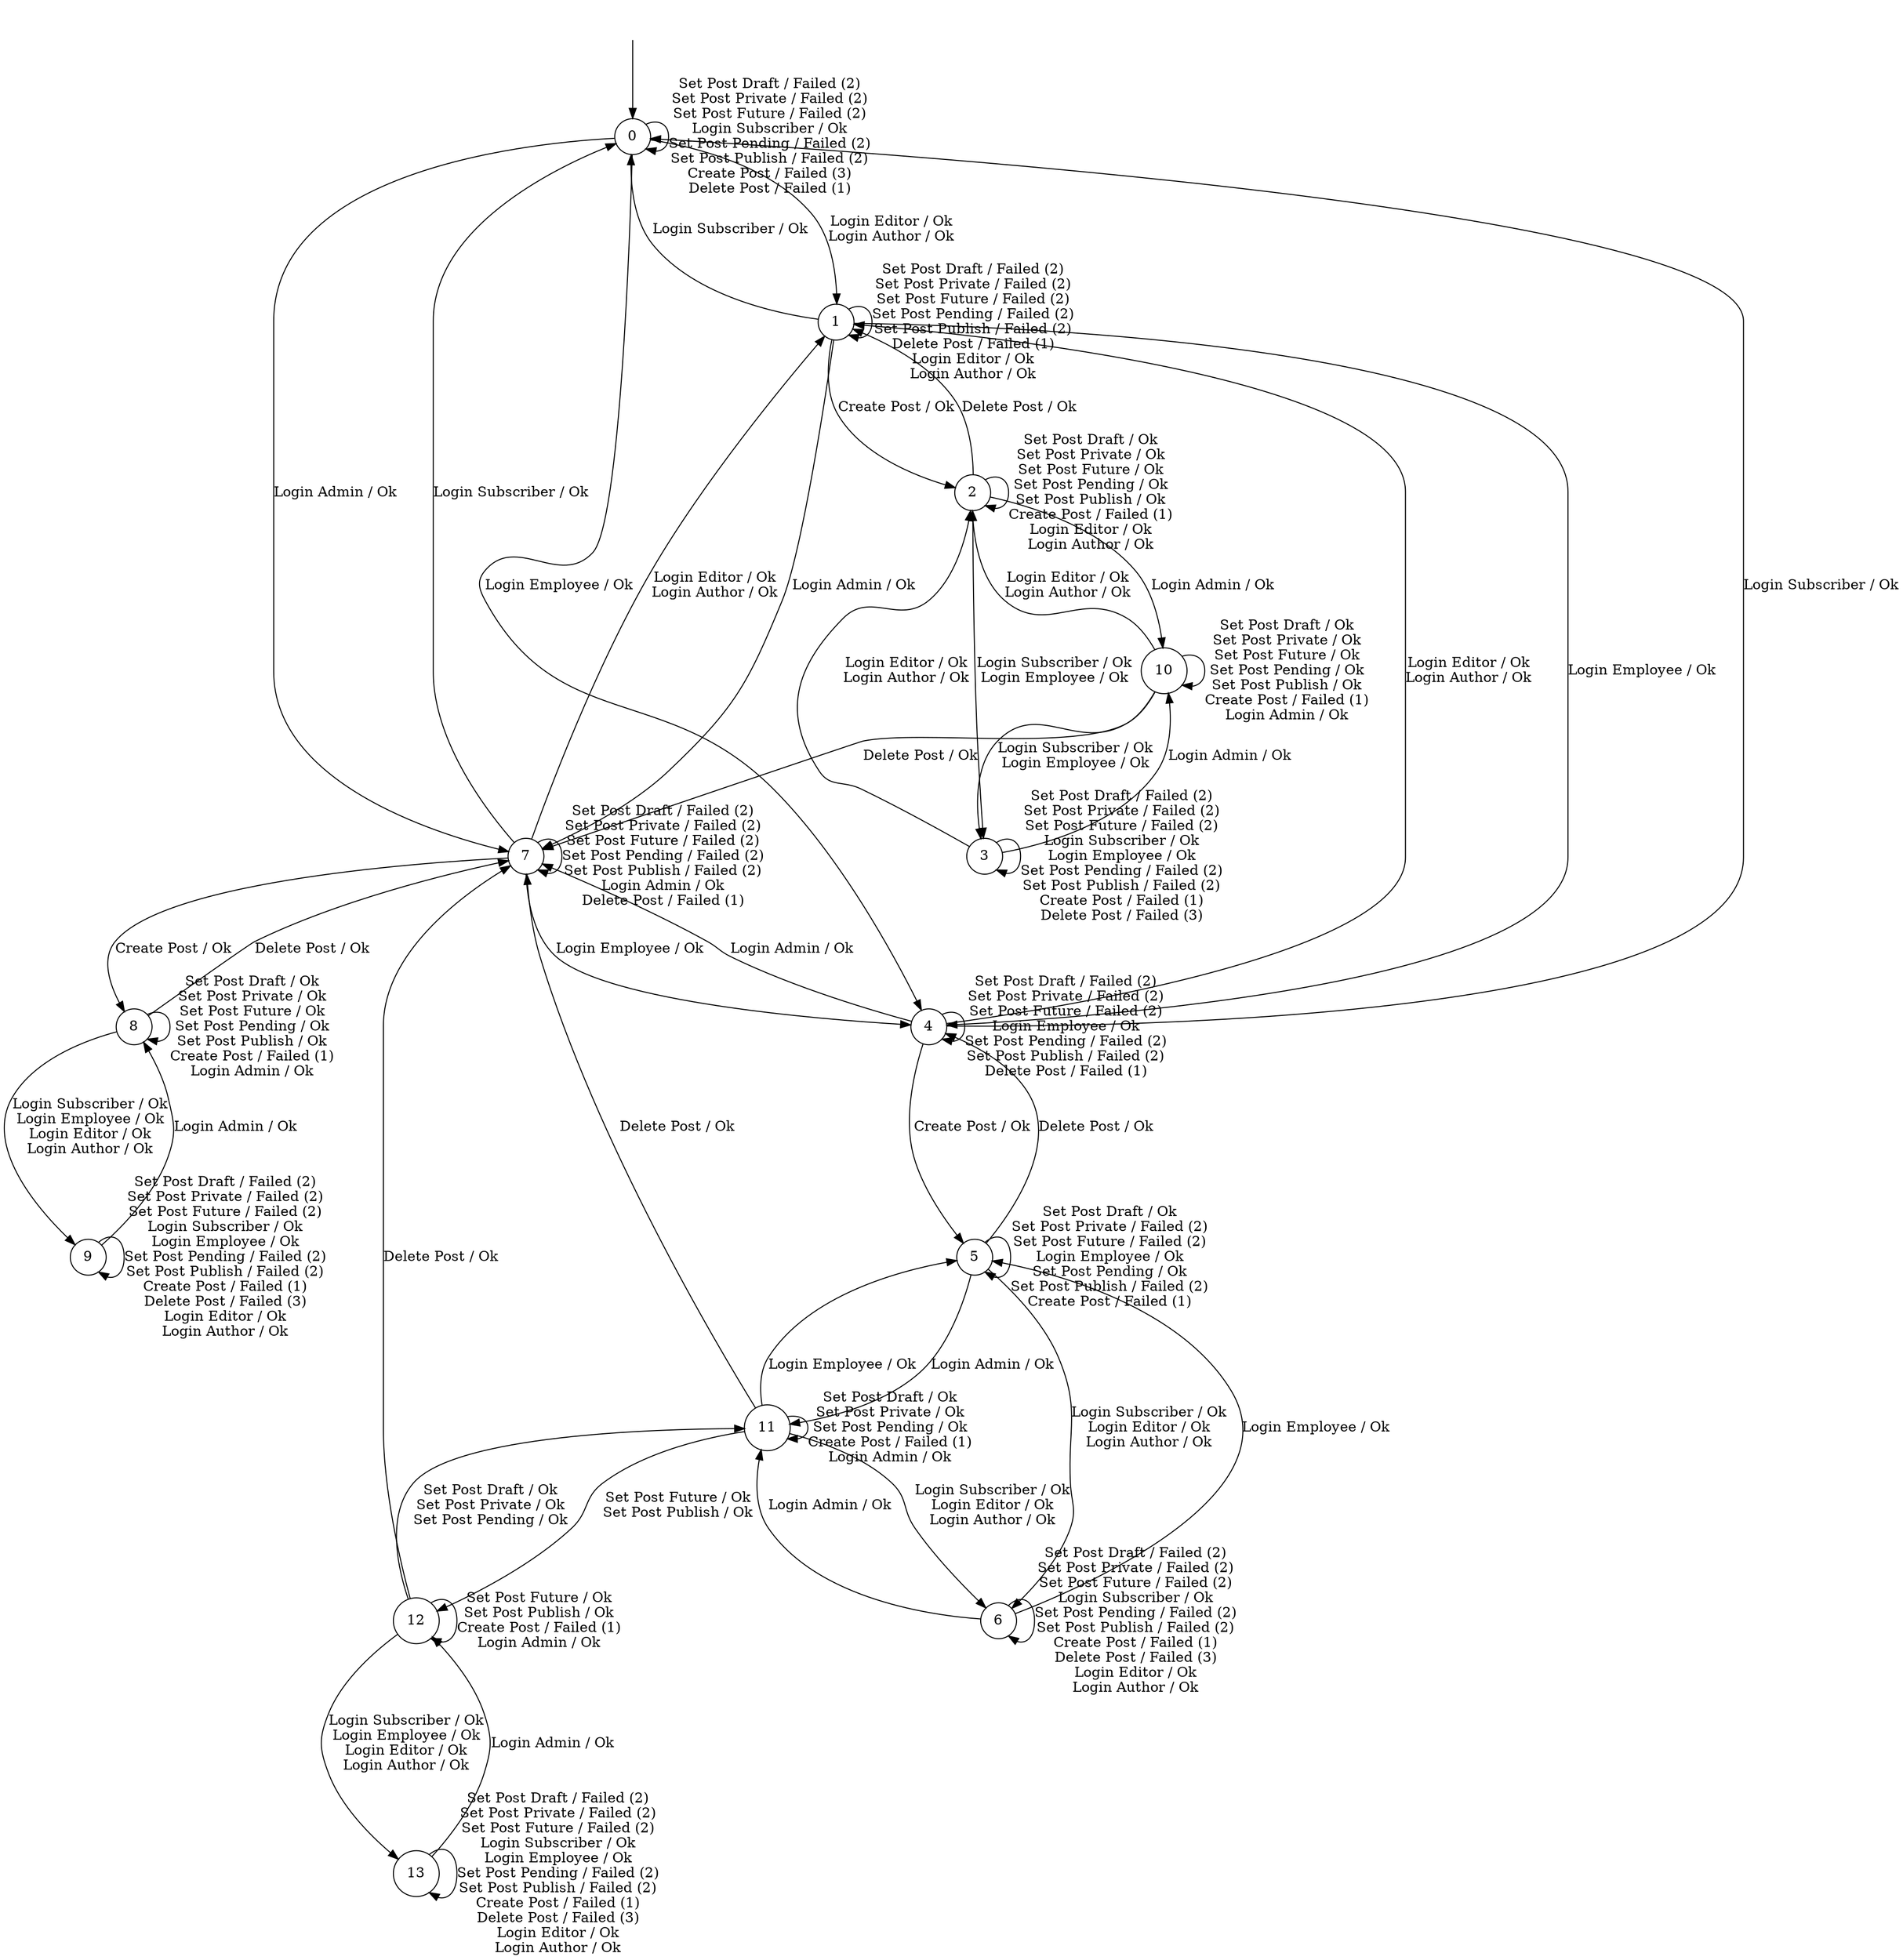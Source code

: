 digraph g {
  __start0 [label="" shape="none"];

  0 [shape="circle" label="0"];
  1 [shape="circle" label="1"];
  2 [shape="circle" label="2"];
  3 [shape="circle" label="3"];
  4 [shape="circle" label="4"];
  5 [shape="circle" label="5"];
  6 [shape="circle" label="6"];
  7 [shape="circle" label="7"];
  8 [shape="circle" label="8"];
  9 [shape="circle" label="9"];
  10 [shape="circle" label="10"];
  11 [shape="circle" label="11"];
  12 [shape="circle" label="12"];
  13 [shape="circle" label="13"];

  0 -> 0 [label="Set Post Draft / Failed (2)\nSet Post Private / Failed (2)\nSet Post Future / Failed (2)\nLogin Subscriber / Ok\nSet Post Pending / Failed (2)\nSet Post Publish / Failed (2)\nCreate Post / Failed (3)\nDelete Post / Failed (1)\n"];
  0 -> 1 [label="Login Editor / Ok\nLogin Author / Ok\n"];
  0 -> 4 [label="Login Employee / Ok\n"];
  0 -> 7 [label="Login Admin / Ok\n"];
  1 -> 0 [label="Login Subscriber / Ok\n"];
  1 -> 1 [label="Set Post Draft / Failed (2)\nSet Post Private / Failed (2)\nSet Post Future / Failed (2)\nSet Post Pending / Failed (2)\nSet Post Publish / Failed (2)\nDelete Post / Failed (1)\nLogin Editor / Ok\nLogin Author / Ok\n"];
  1 -> 2 [label="Create Post / Ok\n"];
  1 -> 4 [label="Login Employee / Ok\n"];
  1 -> 7 [label="Login Admin / Ok\n"];
  2 -> 1 [label="Delete Post / Ok\n"];
  2 -> 2 [label="Set Post Draft / Ok\nSet Post Private / Ok\nSet Post Future / Ok\nSet Post Pending / Ok\nSet Post Publish / Ok\nCreate Post / Failed (1)\nLogin Editor / Ok\nLogin Author / Ok\n"];
  2 -> 3 [label="Login Subscriber / Ok\nLogin Employee / Ok\n"];
  2 -> 10 [label="Login Admin / Ok\n"];
  3 -> 2 [label="Login Editor / Ok\nLogin Author / Ok\n"];
  3 -> 3 [label="Set Post Draft / Failed (2)\nSet Post Private / Failed (2)\nSet Post Future / Failed (2)\nLogin Subscriber / Ok\nLogin Employee / Ok\nSet Post Pending / Failed (2)\nSet Post Publish / Failed (2)\nCreate Post / Failed (1)\nDelete Post / Failed (3)\n"];
  3 -> 10 [label="Login Admin / Ok\n"];
  4 -> 0 [label="Login Subscriber / Ok\n"];
  4 -> 1 [label="Login Editor / Ok\nLogin Author / Ok\n"];
  4 -> 4 [label="Set Post Draft / Failed (2)\nSet Post Private / Failed (2)\nSet Post Future / Failed (2)\nLogin Employee / Ok\nSet Post Pending / Failed (2)\nSet Post Publish / Failed (2)\nDelete Post / Failed (1)\n"];
  4 -> 5 [label="Create Post / Ok\n"];
  4 -> 7 [label="Login Admin / Ok\n"];
  5 -> 4 [label="Delete Post / Ok\n"];
  5 -> 5 [label="Set Post Draft / Ok\nSet Post Private / Failed (2)\nSet Post Future / Failed (2)\nLogin Employee / Ok\nSet Post Pending / Ok\nSet Post Publish / Failed (2)\nCreate Post / Failed (1)\n"];
  5 -> 6 [label="Login Subscriber / Ok\nLogin Editor / Ok\nLogin Author / Ok\n"];
  5 -> 11 [label="Login Admin / Ok\n"];
  6 -> 5 [label="Login Employee / Ok\n"];
  6 -> 6 [label="Set Post Draft / Failed (2)\nSet Post Private / Failed (2)\nSet Post Future / Failed (2)\nLogin Subscriber / Ok\nSet Post Pending / Failed (2)\nSet Post Publish / Failed (2)\nCreate Post / Failed (1)\nDelete Post / Failed (3)\nLogin Editor / Ok\nLogin Author / Ok\n"];
  6 -> 11 [label="Login Admin / Ok\n"];
  7 -> 0 [label="Login Subscriber / Ok\n"];
  7 -> 1 [label="Login Editor / Ok\nLogin Author / Ok\n"];
  7 -> 4 [label="Login Employee / Ok\n"];
  7 -> 7 [label="Set Post Draft / Failed (2)\nSet Post Private / Failed (2)\nSet Post Future / Failed (2)\nSet Post Pending / Failed (2)\nSet Post Publish / Failed (2)\nLogin Admin / Ok\nDelete Post / Failed (1)\n"];
  7 -> 8 [label="Create Post / Ok\n"];
  8 -> 7 [label="Delete Post / Ok\n"];
  8 -> 8 [label="Set Post Draft / Ok\nSet Post Private / Ok\nSet Post Future / Ok\nSet Post Pending / Ok\nSet Post Publish / Ok\nCreate Post / Failed (1)\nLogin Admin / Ok\n"];
  8 -> 9 [label="Login Subscriber / Ok\nLogin Employee / Ok\nLogin Editor / Ok\nLogin Author / Ok\n"];
  9 -> 8 [label="Login Admin / Ok\n"];
  9 -> 9 [label="Set Post Draft / Failed (2)\nSet Post Private / Failed (2)\nSet Post Future / Failed (2)\nLogin Subscriber / Ok\nLogin Employee / Ok\nSet Post Pending / Failed (2)\nSet Post Publish / Failed (2)\nCreate Post / Failed (1)\nDelete Post / Failed (3)\nLogin Editor / Ok\nLogin Author / Ok\n"];
  10 -> 2 [label="Login Editor / Ok\nLogin Author / Ok\n"];
  10 -> 3 [label="Login Subscriber / Ok\nLogin Employee / Ok\n"];
  10 -> 7 [label="Delete Post / Ok\n"];
  10 -> 10 [label="Set Post Draft / Ok\nSet Post Private / Ok\nSet Post Future / Ok\nSet Post Pending / Ok\nSet Post Publish / Ok\nCreate Post / Failed (1)\nLogin Admin / Ok\n"];
  11 -> 5 [label="Login Employee / Ok\n"];
  11 -> 6 [label="Login Subscriber / Ok\nLogin Editor / Ok\nLogin Author / Ok\n"];
  11 -> 7 [label="Delete Post / Ok\n"];
  11 -> 11 [label="Set Post Draft / Ok\nSet Post Private / Ok\nSet Post Pending / Ok\nCreate Post / Failed (1)\nLogin Admin / Ok\n"];
  11 -> 12 [label="Set Post Future / Ok\nSet Post Publish / Ok\n"];
  12 -> 7 [label="Delete Post / Ok\n"];
  12 -> 11 [label="Set Post Draft / Ok\nSet Post Private / Ok\nSet Post Pending / Ok\n"];
  12 -> 12 [label="Set Post Future / Ok\nSet Post Publish / Ok\nCreate Post / Failed (1)\nLogin Admin / Ok\n"];
  12 -> 13 [label="Login Subscriber / Ok\nLogin Employee / Ok\nLogin Editor / Ok\nLogin Author / Ok\n"];
  13 -> 12 [label="Login Admin / Ok\n"];
  13 -> 13 [label="Set Post Draft / Failed (2)\nSet Post Private / Failed (2)\nSet Post Future / Failed (2)\nLogin Subscriber / Ok\nLogin Employee / Ok\nSet Post Pending / Failed (2)\nSet Post Publish / Failed (2)\nCreate Post / Failed (1)\nDelete Post / Failed (3)\nLogin Editor / Ok\nLogin Author / Ok\n"];

  __start0 -> 0;
}